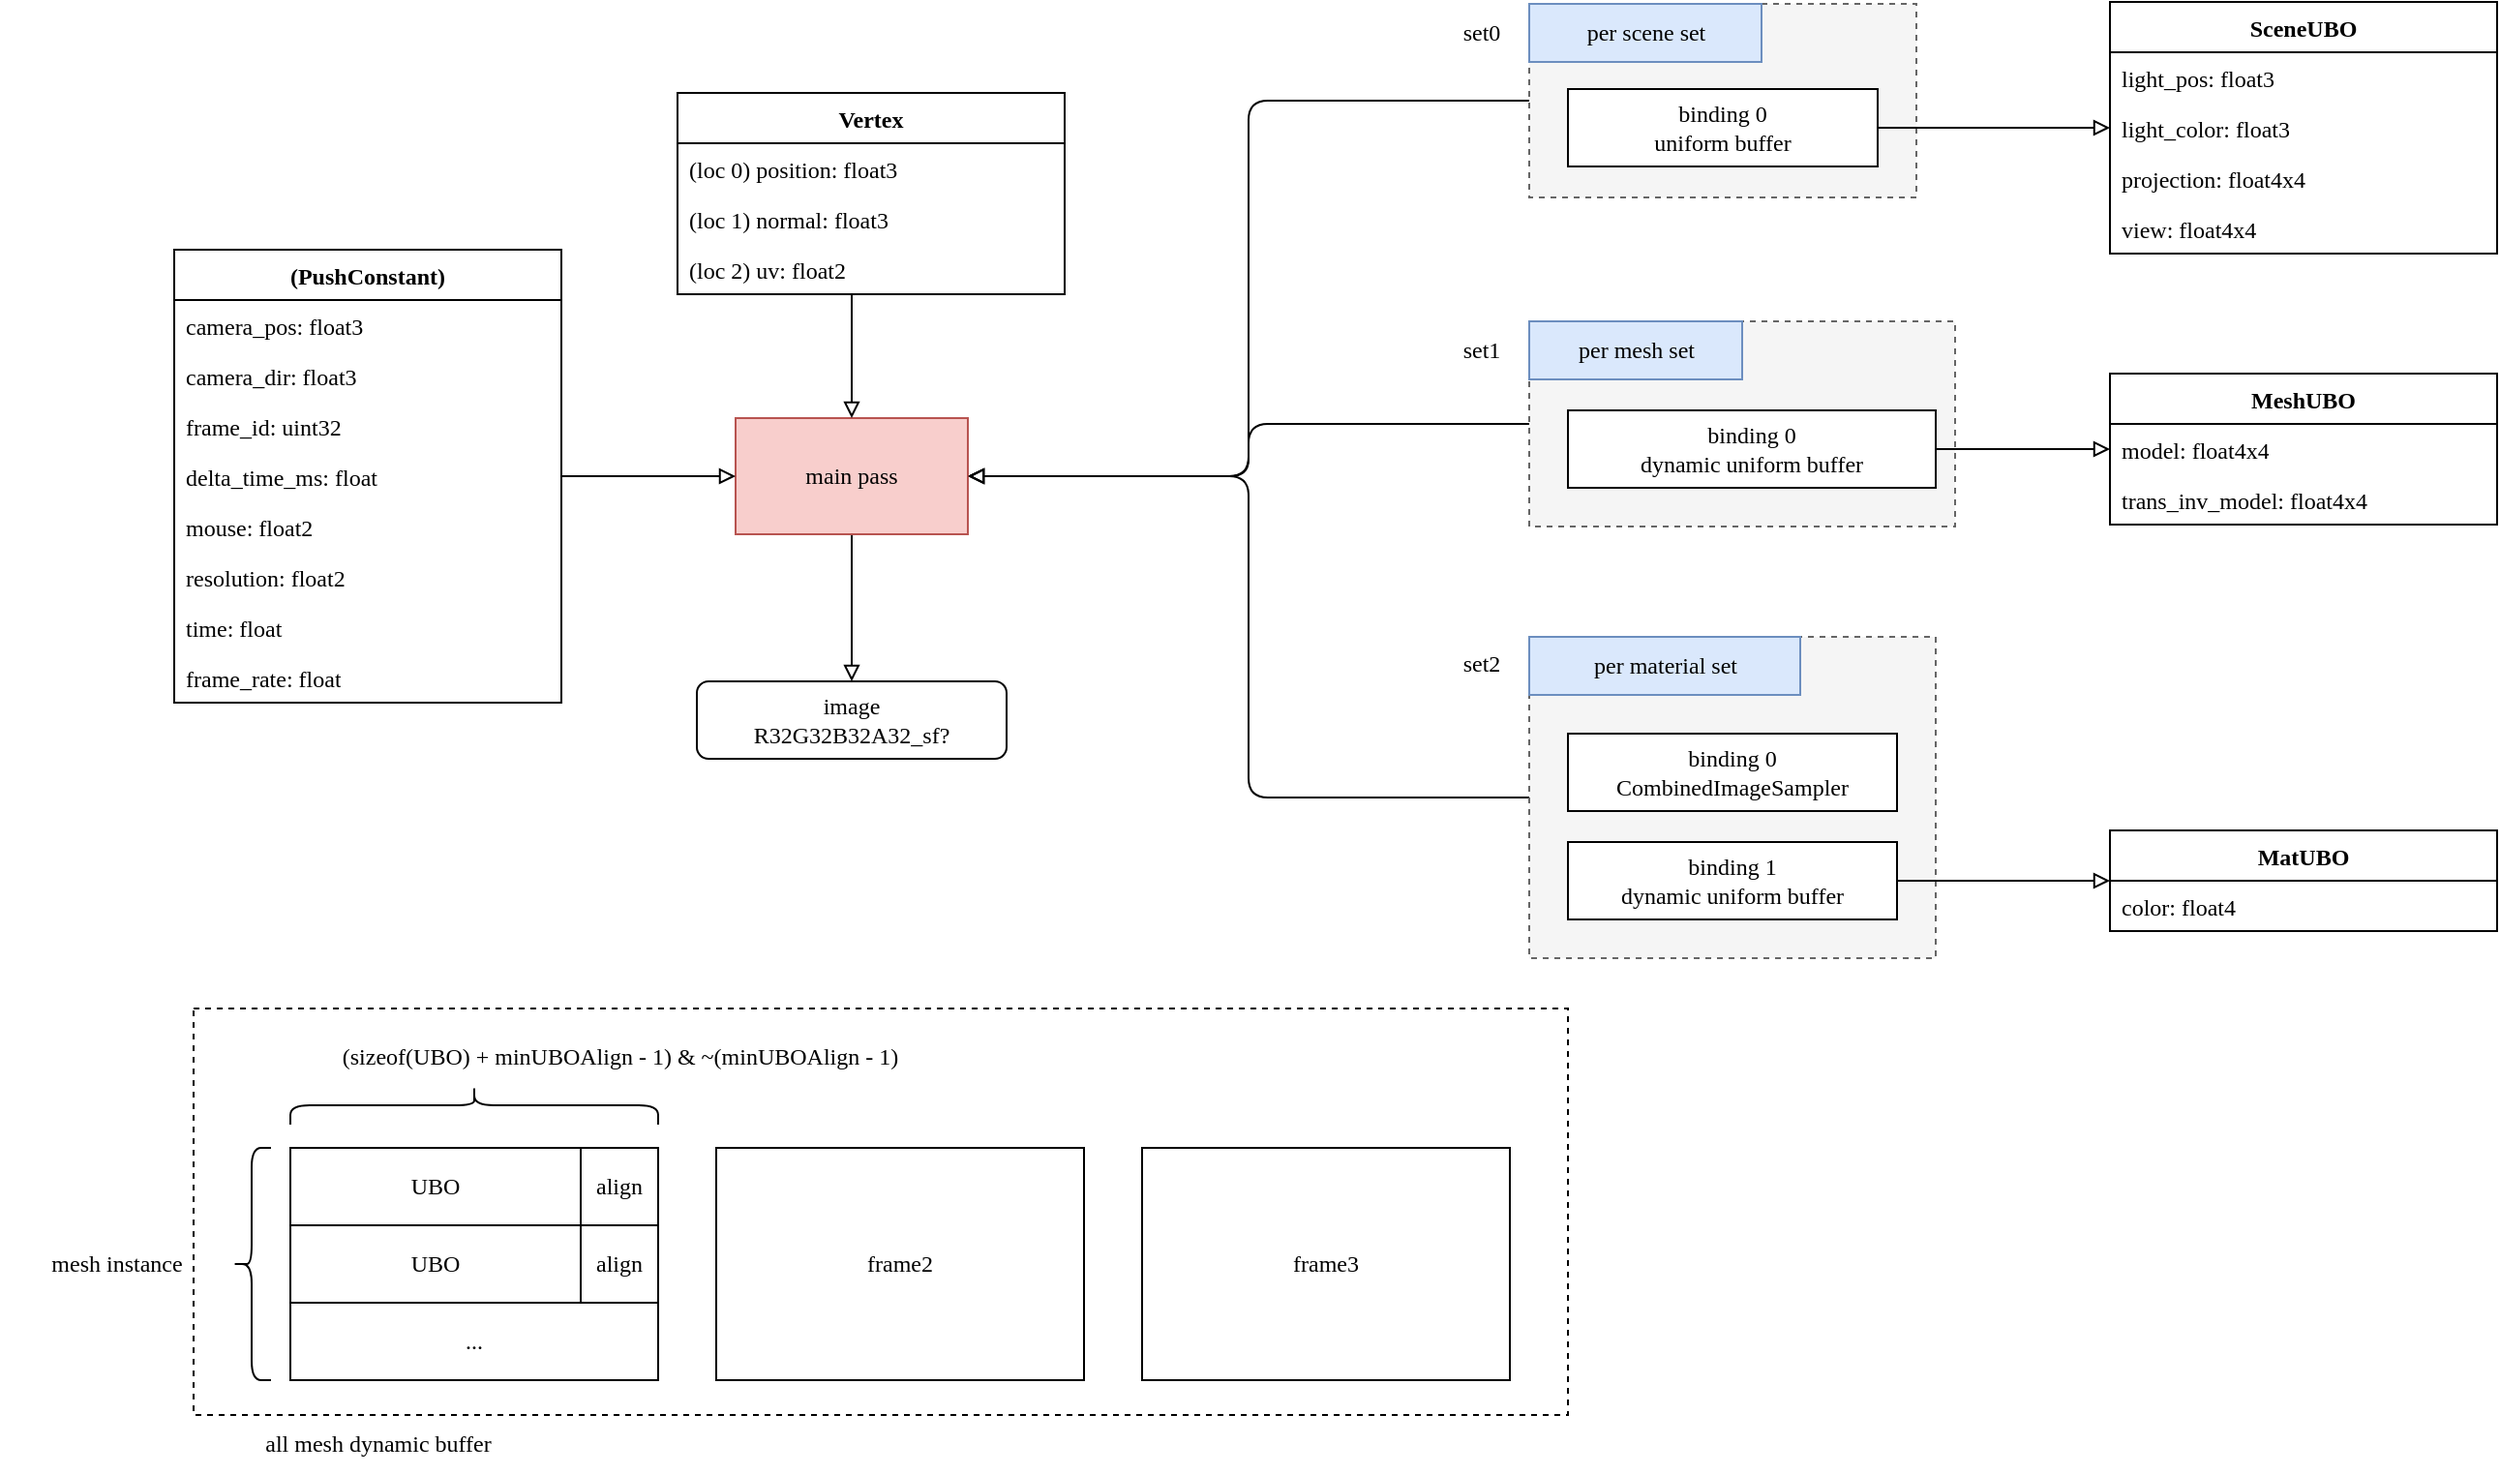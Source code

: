 <mxfile version="22.1.22" type="embed">
  <diagram id="23iRSUPoRavnBvh4doch" name="Page-1">
    <mxGraphModel dx="929" dy="748" grid="1" gridSize="10" guides="1" tooltips="1" connect="1" arrows="1" fold="1" page="1" pageScale="1" pageWidth="1169" pageHeight="827" math="0" shadow="0">
      <root>
        <mxCell id="0" />
        <mxCell id="1" parent="0" />
        <mxCell id="88" value="" style="rounded=0;whiteSpace=wrap;html=1;dashed=1;fontFamily=Lucida Console;" vertex="1" parent="1">
          <mxGeometry x="110" y="560" width="710" height="210" as="geometry" />
        </mxCell>
        <mxCell id="50" style="edgeStyle=elbowEdgeStyle;rounded=1;orthogonalLoop=1;jettySize=auto;html=1;curved=0;endArrow=block;endFill=0;fontFamily=Lucida Console;" parent="1" source="29" target="2" edge="1">
          <mxGeometry relative="1" as="geometry" />
        </mxCell>
        <mxCell id="29" value="" style="rounded=0;whiteSpace=wrap;html=1;dashed=1;fontFamily=Lucida Console;fillColor=#f5f5f5;fontColor=#333333;strokeColor=#666666;" parent="1" vertex="1">
          <mxGeometry x="800" y="205" width="220" height="106" as="geometry" />
        </mxCell>
        <mxCell id="5" value="" style="rounded=0;whiteSpace=wrap;html=1;dashed=1;fontFamily=Lucida Console;fillColor=#f5f5f5;fontColor=#333333;strokeColor=#666666;" parent="1" vertex="1">
          <mxGeometry x="800" y="41" width="200" height="100" as="geometry" />
        </mxCell>
        <mxCell id="21" style="edgeStyle=elbowEdgeStyle;rounded=1;orthogonalLoop=1;jettySize=auto;html=1;fontFamily=Lucida Console;endArrow=block;endFill=0;" parent="1" source="5" target="2" edge="1">
          <mxGeometry relative="1" as="geometry">
            <mxPoint x="300" y="371" as="targetPoint" />
          </mxGeometry>
        </mxCell>
        <mxCell id="23" style="edgeStyle=elbowEdgeStyle;rounded=1;orthogonalLoop=1;jettySize=auto;html=1;fontFamily=Lucida Console;endArrow=block;endFill=0;exitX=0.5;exitY=1;exitDx=0;exitDy=0;curved=0;" parent="1" source="2" target="24" edge="1">
          <mxGeometry relative="1" as="geometry">
            <mxPoint x="510" y="435" as="targetPoint" />
          </mxGeometry>
        </mxCell>
        <mxCell id="2" value="main pass" style="rounded=0;whiteSpace=wrap;html=1;fontFamily=Lucida Console;fillColor=#f8cecc;strokeColor=#b85450;" parent="1" vertex="1">
          <mxGeometry x="390" y="255" width="120" height="60" as="geometry" />
        </mxCell>
        <mxCell id="30" style="edgeStyle=elbowEdgeStyle;rounded=1;orthogonalLoop=1;jettySize=auto;html=1;endArrow=block;endFill=0;curved=0;fontFamily=Lucida Console;" parent="1" source="3" target="25" edge="1">
          <mxGeometry relative="1" as="geometry" />
        </mxCell>
        <mxCell id="3" value="binding 0&lt;br&gt;uniform buffer" style="rounded=0;whiteSpace=wrap;html=1;fontFamily=Lucida Console;" parent="1" vertex="1">
          <mxGeometry x="820" y="85" width="160" height="40" as="geometry" />
        </mxCell>
        <mxCell id="6" value="per scene set" style="text;html=1;align=center;verticalAlign=middle;resizable=0;points=[];autosize=1;strokeColor=#6c8ebf;fillColor=#dae8fc;fontFamily=Lucida Console;" parent="1" vertex="1">
          <mxGeometry x="800" y="41" width="120" height="30" as="geometry" />
        </mxCell>
        <mxCell id="22" style="edgeStyle=elbowEdgeStyle;rounded=1;orthogonalLoop=1;jettySize=auto;html=1;fontFamily=Lucida Console;endArrow=block;endFill=0;entryX=0.5;entryY=0;entryDx=0;entryDy=0;curved=0;" parent="1" source="10" target="2" edge="1">
          <mxGeometry relative="1" as="geometry" />
        </mxCell>
        <mxCell id="10" value="Vertex" style="swimlane;fontStyle=1;align=center;verticalAlign=top;childLayout=stackLayout;horizontal=1;startSize=26;horizontalStack=0;resizeParent=1;resizeParentMax=0;resizeLast=0;collapsible=1;marginBottom=0;whiteSpace=wrap;html=1;fontFamily=Lucida Console;" parent="1" vertex="1">
          <mxGeometry x="360" y="87" width="200" height="104" as="geometry" />
        </mxCell>
        <mxCell id="11" value="(loc 0) position: float3" style="text;strokeColor=none;fillColor=none;align=left;verticalAlign=top;spacingLeft=4;spacingRight=4;overflow=hidden;rotatable=0;points=[[0,0.5],[1,0.5]];portConstraint=eastwest;whiteSpace=wrap;html=1;fontFamily=Lucida Console;" parent="10" vertex="1">
          <mxGeometry y="26" width="200" height="26" as="geometry" />
        </mxCell>
        <mxCell id="18" value="(loc 1) normal: float3" style="text;strokeColor=none;fillColor=none;align=left;verticalAlign=top;spacingLeft=4;spacingRight=4;overflow=hidden;rotatable=0;points=[[0,0.5],[1,0.5]];portConstraint=eastwest;whiteSpace=wrap;html=1;fontFamily=Lucida Console;" parent="10" vertex="1">
          <mxGeometry y="52" width="200" height="26" as="geometry" />
        </mxCell>
        <mxCell id="19" value="(loc 2) uv: float2" style="text;strokeColor=none;fillColor=none;align=left;verticalAlign=top;spacingLeft=4;spacingRight=4;overflow=hidden;rotatable=0;points=[[0,0.5],[1,0.5]];portConstraint=eastwest;whiteSpace=wrap;html=1;fontFamily=Lucida Console;" parent="10" vertex="1">
          <mxGeometry y="78" width="200" height="26" as="geometry" />
        </mxCell>
        <mxCell id="24" value="image&lt;br&gt;R32G32B32A32_sf?" style="rounded=1;whiteSpace=wrap;html=1;fontFamily=Lucida Console;" parent="1" vertex="1">
          <mxGeometry x="370" y="391" width="160" height="40" as="geometry" />
        </mxCell>
        <mxCell id="25" value="SceneUBO" style="swimlane;fontStyle=1;align=center;verticalAlign=top;childLayout=stackLayout;horizontal=1;startSize=26;horizontalStack=0;resizeParent=1;resizeParentMax=0;resizeLast=0;collapsible=1;marginBottom=0;whiteSpace=wrap;html=1;fontFamily=Lucida Console;" parent="1" vertex="1">
          <mxGeometry x="1100" y="40" width="200" height="130" as="geometry" />
        </mxCell>
        <mxCell id="26" value="light_pos: float3" style="text;strokeColor=none;fillColor=none;align=left;verticalAlign=top;spacingLeft=4;spacingRight=4;overflow=hidden;rotatable=0;points=[[0,0.5],[1,0.5]];portConstraint=eastwest;whiteSpace=wrap;html=1;fontFamily=Lucida Console;" parent="25" vertex="1">
          <mxGeometry y="26" width="200" height="26" as="geometry" />
        </mxCell>
        <mxCell id="27" value="light_color: float3" style="text;strokeColor=none;fillColor=none;align=left;verticalAlign=top;spacingLeft=4;spacingRight=4;overflow=hidden;rotatable=0;points=[[0,0.5],[1,0.5]];portConstraint=eastwest;whiteSpace=wrap;html=1;fontFamily=Lucida Console;" parent="25" vertex="1">
          <mxGeometry y="52" width="200" height="26" as="geometry" />
        </mxCell>
        <mxCell id="42" value="projection: float4x4" style="text;strokeColor=none;fillColor=none;align=left;verticalAlign=top;spacingLeft=4;spacingRight=4;overflow=hidden;rotatable=0;points=[[0,0.5],[1,0.5]];portConstraint=eastwest;whiteSpace=wrap;html=1;fontFamily=Lucida Console;" parent="25" vertex="1">
          <mxGeometry y="78" width="200" height="26" as="geometry" />
        </mxCell>
        <mxCell id="41" value="view: float4x4" style="text;strokeColor=none;fillColor=none;align=left;verticalAlign=top;spacingLeft=4;spacingRight=4;overflow=hidden;rotatable=0;points=[[0,0.5],[1,0.5]];portConstraint=eastwest;whiteSpace=wrap;html=1;fontFamily=Lucida Console;" parent="25" vertex="1">
          <mxGeometry y="104" width="200" height="26" as="geometry" />
        </mxCell>
        <mxCell id="54" style="edgeStyle=elbowEdgeStyle;rounded=1;orthogonalLoop=1;jettySize=auto;html=1;curved=0;endArrow=block;endFill=0;fontFamily=Lucida Console;" parent="1" source="32" target="2" edge="1">
          <mxGeometry relative="1" as="geometry" />
        </mxCell>
        <mxCell id="32" value="" style="rounded=0;whiteSpace=wrap;html=1;dashed=1;fontFamily=Lucida Console;fillColor=#f5f5f5;fontColor=#333333;strokeColor=#666666;" parent="1" vertex="1">
          <mxGeometry x="800" y="368" width="210" height="166" as="geometry" />
        </mxCell>
        <mxCell id="35" value="binding 0&lt;br&gt;CombinedImageSampler" style="rounded=0;whiteSpace=wrap;html=1;fontFamily=Lucida Console;" parent="1" vertex="1">
          <mxGeometry x="820" y="418" width="170" height="40" as="geometry" />
        </mxCell>
        <mxCell id="39" value="MeshUBO" style="swimlane;fontStyle=1;align=center;verticalAlign=top;childLayout=stackLayout;horizontal=1;startSize=26;horizontalStack=0;resizeParent=1;resizeParentMax=0;resizeLast=0;collapsible=1;marginBottom=0;whiteSpace=wrap;html=1;fontFamily=Lucida Console;" parent="1" vertex="1">
          <mxGeometry x="1100" y="232" width="200" height="78" as="geometry" />
        </mxCell>
        <mxCell id="40" value="model: float4x4" style="text;strokeColor=none;fillColor=none;align=left;verticalAlign=top;spacingLeft=4;spacingRight=4;overflow=hidden;rotatable=0;points=[[0,0.5],[1,0.5]];portConstraint=eastwest;whiteSpace=wrap;html=1;fontFamily=Lucida Console;" parent="39" vertex="1">
          <mxGeometry y="26" width="200" height="26" as="geometry" />
        </mxCell>
        <mxCell id="43" value="trans_inv_model: float4x4" style="text;strokeColor=none;fillColor=none;align=left;verticalAlign=top;spacingLeft=4;spacingRight=4;overflow=hidden;rotatable=0;points=[[0,0.5],[1,0.5]];portConstraint=eastwest;whiteSpace=wrap;html=1;fontFamily=Lucida Console;" parent="39" vertex="1">
          <mxGeometry y="52" width="200" height="26" as="geometry" />
        </mxCell>
        <mxCell id="45" style="edgeStyle=elbowEdgeStyle;rounded=1;orthogonalLoop=1;jettySize=auto;html=1;endArrow=block;endFill=0;curved=0;fontFamily=Lucida Console;" parent="1" source="44" target="39" edge="1">
          <mxGeometry relative="1" as="geometry" />
        </mxCell>
        <mxCell id="44" value="binding 0&lt;br&gt;dynamic uniform buffer" style="rounded=0;whiteSpace=wrap;html=1;fontFamily=Lucida Console;" parent="1" vertex="1">
          <mxGeometry x="820" y="251" width="190" height="40" as="geometry" />
        </mxCell>
        <mxCell id="47" value="per mesh set" style="text;html=1;align=center;verticalAlign=middle;resizable=0;points=[];autosize=1;strokeColor=#6c8ebf;fillColor=#dae8fc;fontFamily=Lucida Console;" parent="1" vertex="1">
          <mxGeometry x="800" y="205" width="110" height="30" as="geometry" />
        </mxCell>
        <mxCell id="48" value="per material set&lt;br&gt;" style="text;html=1;align=center;verticalAlign=middle;resizable=0;points=[];autosize=1;strokeColor=#6c8ebf;fillColor=#dae8fc;fontFamily=Lucida Console;" parent="1" vertex="1">
          <mxGeometry x="800" y="368" width="140" height="30" as="geometry" />
        </mxCell>
        <mxCell id="51" value="set0" style="text;html=1;align=center;verticalAlign=middle;resizable=0;points=[];autosize=1;strokeColor=none;fillColor=none;fontFamily=Lucida Console;" parent="1" vertex="1">
          <mxGeometry x="750" y="41" width="50" height="30" as="geometry" />
        </mxCell>
        <mxCell id="52" value="set1" style="text;html=1;align=center;verticalAlign=middle;resizable=0;points=[];autosize=1;strokeColor=none;fillColor=none;fontFamily=Lucida Console;" parent="1" vertex="1">
          <mxGeometry x="750" y="205" width="50" height="30" as="geometry" />
        </mxCell>
        <mxCell id="53" value="set2" style="text;html=1;align=center;verticalAlign=middle;resizable=0;points=[];autosize=1;strokeColor=none;fillColor=none;fontFamily=Lucida Console;" parent="1" vertex="1">
          <mxGeometry x="750" y="367" width="50" height="30" as="geometry" />
        </mxCell>
        <mxCell id="59" style="edgeStyle=elbowEdgeStyle;rounded=1;orthogonalLoop=1;jettySize=auto;html=1;endArrow=block;endFill=0;curved=0;fontFamily=Lucida Console;" parent="1" source="55" target="2" edge="1">
          <mxGeometry relative="1" as="geometry" />
        </mxCell>
        <mxCell id="55" value="(PushConstant)" style="swimlane;fontStyle=1;align=center;verticalAlign=top;childLayout=stackLayout;horizontal=1;startSize=26;horizontalStack=0;resizeParent=1;resizeParentMax=0;resizeLast=0;collapsible=1;marginBottom=0;whiteSpace=wrap;html=1;fontFamily=Lucida Console;" parent="1" vertex="1">
          <mxGeometry x="100" y="168" width="200" height="234" as="geometry" />
        </mxCell>
        <mxCell id="28" value="camera_pos: float3" style="text;strokeColor=none;fillColor=none;align=left;verticalAlign=top;spacingLeft=4;spacingRight=4;overflow=hidden;rotatable=0;points=[[0,0.5],[1,0.5]];portConstraint=eastwest;whiteSpace=wrap;html=1;fontFamily=Lucida Console;" parent="55" vertex="1">
          <mxGeometry y="26" width="200" height="26" as="geometry" />
        </mxCell>
        <mxCell id="63" value="camera_dir: float3" style="text;strokeColor=none;fillColor=none;align=left;verticalAlign=top;spacingLeft=4;spacingRight=4;overflow=hidden;rotatable=0;points=[[0,0.5],[1,0.5]];portConstraint=eastwest;whiteSpace=wrap;html=1;fontFamily=Lucida Console;" parent="55" vertex="1">
          <mxGeometry y="52" width="200" height="26" as="geometry" />
        </mxCell>
        <mxCell id="79" value="frame_id: uint32" style="text;strokeColor=none;fillColor=none;align=left;verticalAlign=top;spacingLeft=4;spacingRight=4;overflow=hidden;rotatable=0;points=[[0,0.5],[1,0.5]];portConstraint=eastwest;whiteSpace=wrap;html=1;fontFamily=Lucida Console;" parent="55" vertex="1">
          <mxGeometry y="78" width="200" height="26" as="geometry" />
        </mxCell>
        <mxCell id="80" value="delta_time_ms: float" style="text;strokeColor=none;fillColor=none;align=left;verticalAlign=top;spacingLeft=4;spacingRight=4;overflow=hidden;rotatable=0;points=[[0,0.5],[1,0.5]];portConstraint=eastwest;whiteSpace=wrap;html=1;fontFamily=Lucida Console;" parent="55" vertex="1">
          <mxGeometry y="104" width="200" height="26" as="geometry" />
        </mxCell>
        <mxCell id="81" value="mouse: float2" style="text;strokeColor=none;fillColor=none;align=left;verticalAlign=top;spacingLeft=4;spacingRight=4;overflow=hidden;rotatable=0;points=[[0,0.5],[1,0.5]];portConstraint=eastwest;whiteSpace=wrap;html=1;fontFamily=Lucida Console;" parent="55" vertex="1">
          <mxGeometry y="130" width="200" height="26" as="geometry" />
        </mxCell>
        <mxCell id="82" value="resolution: float2" style="text;strokeColor=none;fillColor=none;align=left;verticalAlign=top;spacingLeft=4;spacingRight=4;overflow=hidden;rotatable=0;points=[[0,0.5],[1,0.5]];portConstraint=eastwest;whiteSpace=wrap;html=1;fontFamily=Lucida Console;" parent="55" vertex="1">
          <mxGeometry y="156" width="200" height="26" as="geometry" />
        </mxCell>
        <mxCell id="83" value="time: float" style="text;strokeColor=none;fillColor=none;align=left;verticalAlign=top;spacingLeft=4;spacingRight=4;overflow=hidden;rotatable=0;points=[[0,0.5],[1,0.5]];portConstraint=eastwest;whiteSpace=wrap;html=1;fontFamily=Lucida Console;" parent="55" vertex="1">
          <mxGeometry y="182" width="200" height="26" as="geometry" />
        </mxCell>
        <mxCell id="84" value="frame_rate: float" style="text;strokeColor=none;fillColor=none;align=left;verticalAlign=top;spacingLeft=4;spacingRight=4;overflow=hidden;rotatable=0;points=[[0,0.5],[1,0.5]];portConstraint=eastwest;whiteSpace=wrap;html=1;fontFamily=Lucida Console;" parent="55" vertex="1">
          <mxGeometry y="208" width="200" height="26" as="geometry" />
        </mxCell>
        <mxCell id="68" style="edgeStyle=elbowEdgeStyle;rounded=1;orthogonalLoop=1;jettySize=auto;html=1;curved=0;endArrow=block;endFill=0;fontFamily=Lucida Console;" parent="1" source="64" target="65" edge="1">
          <mxGeometry relative="1" as="geometry" />
        </mxCell>
        <mxCell id="64" value="binding 1&lt;br&gt;dynamic uniform buffer" style="rounded=0;whiteSpace=wrap;html=1;fontFamily=Lucida Console;" parent="1" vertex="1">
          <mxGeometry x="820" y="474" width="170" height="40" as="geometry" />
        </mxCell>
        <mxCell id="65" value="MatUBO" style="swimlane;fontStyle=1;align=center;verticalAlign=top;childLayout=stackLayout;horizontal=1;startSize=26;horizontalStack=0;resizeParent=1;resizeParentMax=0;resizeLast=0;collapsible=1;marginBottom=0;whiteSpace=wrap;html=1;fontFamily=Lucida Console;" parent="1" vertex="1">
          <mxGeometry x="1100" y="468" width="200" height="52" as="geometry" />
        </mxCell>
        <mxCell id="66" value="color: float4" style="text;strokeColor=none;fillColor=none;align=left;verticalAlign=top;spacingLeft=4;spacingRight=4;overflow=hidden;rotatable=0;points=[[0,0.5],[1,0.5]];portConstraint=eastwest;whiteSpace=wrap;html=1;fontFamily=Lucida Console;" parent="65" vertex="1">
          <mxGeometry y="26" width="200" height="26" as="geometry" />
        </mxCell>
        <mxCell id="69" value="UBO" style="rounded=0;whiteSpace=wrap;html=1;fontFamily=Lucida Console;" parent="1" vertex="1">
          <mxGeometry x="160" y="632" width="150" height="40" as="geometry" />
        </mxCell>
        <mxCell id="70" value="UBO" style="rounded=0;whiteSpace=wrap;html=1;fontFamily=Lucida Console;" parent="1" vertex="1">
          <mxGeometry x="160" y="672" width="150" height="40" as="geometry" />
        </mxCell>
        <mxCell id="71" value="..." style="rounded=0;whiteSpace=wrap;html=1;fontFamily=Lucida Console;" parent="1" vertex="1">
          <mxGeometry x="160" y="712" width="190" height="40" as="geometry" />
        </mxCell>
        <mxCell id="74" value="(sizeof(UBO) + minUBOAlign - 1) &amp;amp; ~(minUBOAlign - 1)" style="text;html=1;align=center;verticalAlign=middle;resizable=0;points=[];autosize=1;strokeColor=none;fillColor=none;fontFamily=Lucida Console;" parent="1" vertex="1">
          <mxGeometry x="130" y="570" width="400" height="30" as="geometry" />
        </mxCell>
        <mxCell id="75" value="align" style="rounded=0;whiteSpace=wrap;html=1;fontFamily=Lucida Console;" parent="1" vertex="1">
          <mxGeometry x="310" y="632" width="40" height="40" as="geometry" />
        </mxCell>
        <mxCell id="76" value="align" style="rounded=0;whiteSpace=wrap;html=1;fontFamily=Lucida Console;" parent="1" vertex="1">
          <mxGeometry x="310" y="672" width="40" height="40" as="geometry" />
        </mxCell>
        <mxCell id="78" value="all mesh dynamic buffer" style="text;html=1;align=center;verticalAlign=middle;resizable=0;points=[];autosize=1;strokeColor=none;fillColor=none;fontFamily=Lucida Console;" parent="1" vertex="1">
          <mxGeometry x="110" y="770" width="190" height="30" as="geometry" />
        </mxCell>
        <mxCell id="85" value="" style="shape=curlyBracket;whiteSpace=wrap;html=1;rounded=1;labelPosition=left;verticalLabelPosition=middle;align=right;verticalAlign=middle;direction=south;fontFamily=Lucida Console;" vertex="1" parent="1">
          <mxGeometry x="160" y="600" width="190" height="20" as="geometry" />
        </mxCell>
        <mxCell id="86" value="" style="shape=curlyBracket;whiteSpace=wrap;html=1;rounded=1;flipH=1;labelPosition=right;verticalLabelPosition=middle;align=left;verticalAlign=middle;direction=west;fontFamily=Lucida Console;" vertex="1" parent="1">
          <mxGeometry x="130" y="632" width="20" height="120" as="geometry" />
        </mxCell>
        <mxCell id="87" value="mesh instance" style="text;html=1;align=center;verticalAlign=middle;resizable=0;points=[];autosize=1;strokeColor=none;fillColor=none;fontFamily=Lucida Console;" vertex="1" parent="1">
          <mxGeometry x="10" y="677" width="120" height="30" as="geometry" />
        </mxCell>
        <mxCell id="89" value="frame2" style="rounded=0;whiteSpace=wrap;html=1;fontFamily=Lucida Console;" vertex="1" parent="1">
          <mxGeometry x="380" y="632" width="190" height="120" as="geometry" />
        </mxCell>
        <mxCell id="90" value="frame3" style="rounded=0;whiteSpace=wrap;html=1;fontFamily=Lucida Console;" vertex="1" parent="1">
          <mxGeometry x="600" y="632" width="190" height="120" as="geometry" />
        </mxCell>
      </root>
    </mxGraphModel>
  </diagram>
</mxfile>
